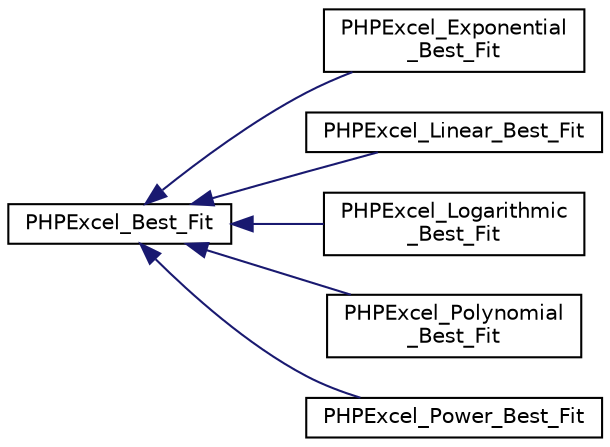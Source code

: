 digraph "Иерархия классов. Графический вид."
{
  edge [fontname="Helvetica",fontsize="10",labelfontname="Helvetica",labelfontsize="10"];
  node [fontname="Helvetica",fontsize="10",shape=record];
  rankdir="LR";
  Node0 [label="PHPExcel_Best_Fit",height=0.2,width=0.4,color="black", fillcolor="white", style="filled",URL="$class_p_h_p_excel___best___fit.html"];
  Node0 -> Node1 [dir="back",color="midnightblue",fontsize="10",style="solid",fontname="Helvetica"];
  Node1 [label="PHPExcel_Exponential\l_Best_Fit",height=0.2,width=0.4,color="black", fillcolor="white", style="filled",URL="$class_p_h_p_excel___exponential___best___fit.html"];
  Node0 -> Node2 [dir="back",color="midnightblue",fontsize="10",style="solid",fontname="Helvetica"];
  Node2 [label="PHPExcel_Linear_Best_Fit",height=0.2,width=0.4,color="black", fillcolor="white", style="filled",URL="$class_p_h_p_excel___linear___best___fit.html"];
  Node0 -> Node3 [dir="back",color="midnightblue",fontsize="10",style="solid",fontname="Helvetica"];
  Node3 [label="PHPExcel_Logarithmic\l_Best_Fit",height=0.2,width=0.4,color="black", fillcolor="white", style="filled",URL="$class_p_h_p_excel___logarithmic___best___fit.html"];
  Node0 -> Node4 [dir="back",color="midnightblue",fontsize="10",style="solid",fontname="Helvetica"];
  Node4 [label="PHPExcel_Polynomial\l_Best_Fit",height=0.2,width=0.4,color="black", fillcolor="white", style="filled",URL="$class_p_h_p_excel___polynomial___best___fit.html"];
  Node0 -> Node5 [dir="back",color="midnightblue",fontsize="10",style="solid",fontname="Helvetica"];
  Node5 [label="PHPExcel_Power_Best_Fit",height=0.2,width=0.4,color="black", fillcolor="white", style="filled",URL="$class_p_h_p_excel___power___best___fit.html"];
}

